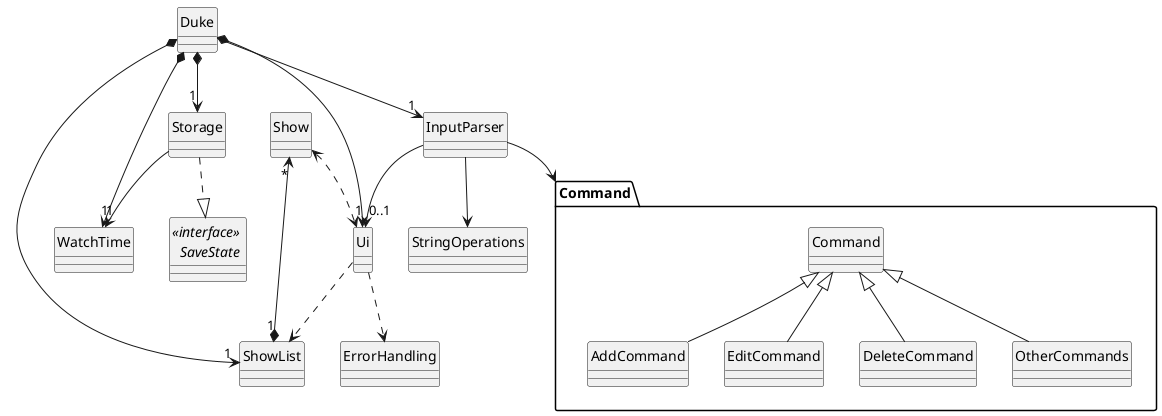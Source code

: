 @startuml
hide circle
skinparam classAttributeIconSize 0
class Command
class Show
class Storage
class WatchTime
class Duke
class Ui
interface "<<interface>> \n SaveState"
class ErrorHandling
class ShowList
class InputParser
class StringOperations

Duke *--> "1" Ui
Duke *--> "1" ShowList
Duke *--> "1" Storage
Duke *--> "1" WatchTime
Duke --> "1" InputParser

Storage ..|> "<<interface>> \n SaveState"
Storage --> "1" WatchTime
Show <..> Ui
Ui ..> ShowList
Ui ..> ErrorHandling
InputParser --> StringOperations
InputParser --> "0..1" Ui
ShowList "1" *--> "*" Show
InputParser --> Command

package "Command" {
Command <|-- AddCommand
Command <|-- EditCommand
Command <|-- DeleteCommand
Command <|-- OtherCommands
class AddCommand
class EditCommand
class DeleteCommand
class OtherCommands
}
@enduml
